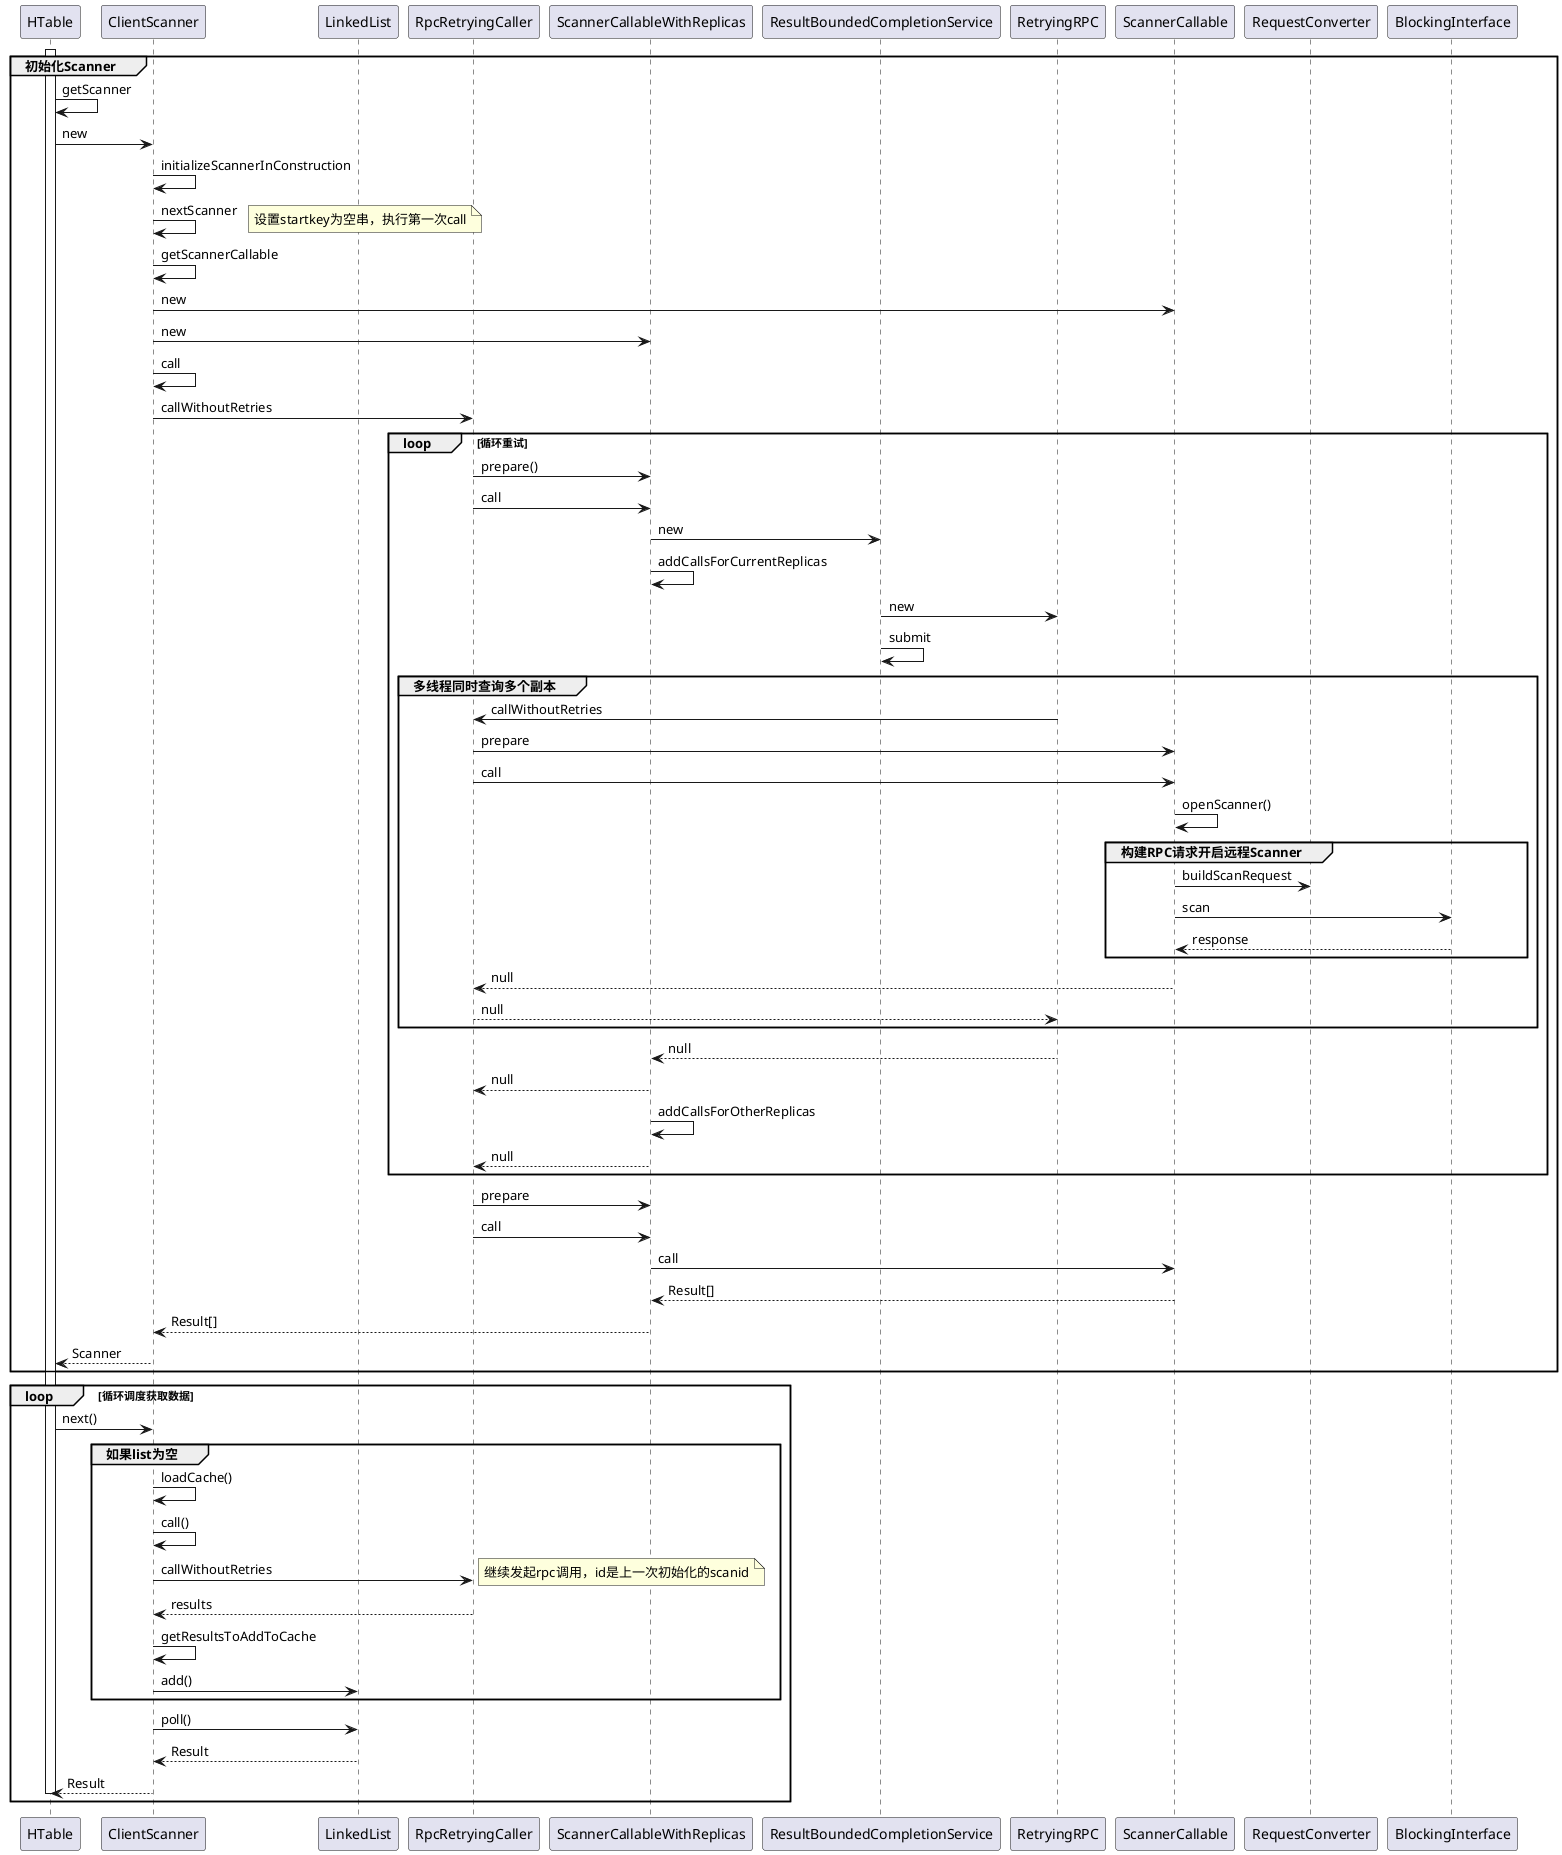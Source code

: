 
@startuml
participant HTable
participant ClientScanner
participant LinkedList
participant RpcRetryingCaller
participant ScannerCallableWithReplicas
participant ResultBoundedCompletionService
participant RetryingRPC
participant ScannerCallable

activate HTable
group 初始化Scanner
HTable -> HTable : getScanner
HTable -> ClientScanner: new
ClientScanner -> ClientScanner: initializeScannerInConstruction
ClientScanner -> ClientScanner: nextScanner
note right: 设置startkey为空串，执行第一次call
ClientScanner -> ClientScanner: getScannerCallable
ClientScanner -> ScannerCallable: new
ClientScanner -> ScannerCallableWithReplicas: new
ClientScanner -> ClientScanner: call
ClientScanner -> RpcRetryingCaller: callWithoutRetries
loop 循环重试
RpcRetryingCaller -> ScannerCallableWithReplicas:prepare()
RpcRetryingCaller -> ScannerCallableWithReplicas:call
ScannerCallableWithReplicas -> ResultBoundedCompletionService: new
ScannerCallableWithReplicas -> ScannerCallableWithReplicas: addCallsForCurrentReplicas
ResultBoundedCompletionService -> RetryingRPC: new
ResultBoundedCompletionService -> ResultBoundedCompletionService: submit
group 多线程同时查询多个副本
RetryingRPC -> RpcRetryingCaller: callWithoutRetries
RpcRetryingCaller -> ScannerCallable: prepare
RpcRetryingCaller -> ScannerCallable: call
ScannerCallable -> ScannerCallable: openScanner()
group 构建RPC请求开启远程Scanner
ScannerCallable -> RequestConverter: buildScanRequest
ScannerCallable -> BlockingInterface: scan
BlockingInterface --> ScannerCallable: response
end
ScannerCallable --> RpcRetryingCaller: null
RpcRetryingCaller --> RetryingRPC: null
end

RetryingRPC --> ScannerCallableWithReplicas: null
ScannerCallableWithReplicas --> RpcRetryingCaller: null
ScannerCallableWithReplicas -> ScannerCallableWithReplicas: addCallsForOtherReplicas
ScannerCallableWithReplicas --> RpcRetryingCaller: null

end

RpcRetryingCaller -> ScannerCallableWithReplicas: prepare
RpcRetryingCaller -> ScannerCallableWithReplicas: call
ScannerCallableWithReplicas -> ScannerCallable: call
ScannerCallable --> ScannerCallableWithReplicas: Result[]
ScannerCallableWithReplicas --> ClientScanner: Result[]
ClientScanner --> HTable: Scanner
end


loop 循环调度获取数据
HTable -> ClientScanner: next()
group 如果list为空
ClientScanner -> ClientScanner: loadCache()
ClientScanner -> ClientScanner: call()
ClientScanner -> RpcRetryingCaller: callWithoutRetries
note right: 继续发起rpc调用，id是上一次初始化的scanid
RpcRetryingCaller --> ClientScanner: results
ClientScanner -> ClientScanner: getResultsToAddToCache
ClientScanner -> LinkedList: add()
end
ClientScanner -> LinkedList: poll()
LinkedList --> ClientScanner: Result
ClientScanner --> HTable: Result
deactivate HTable
end

@enduml